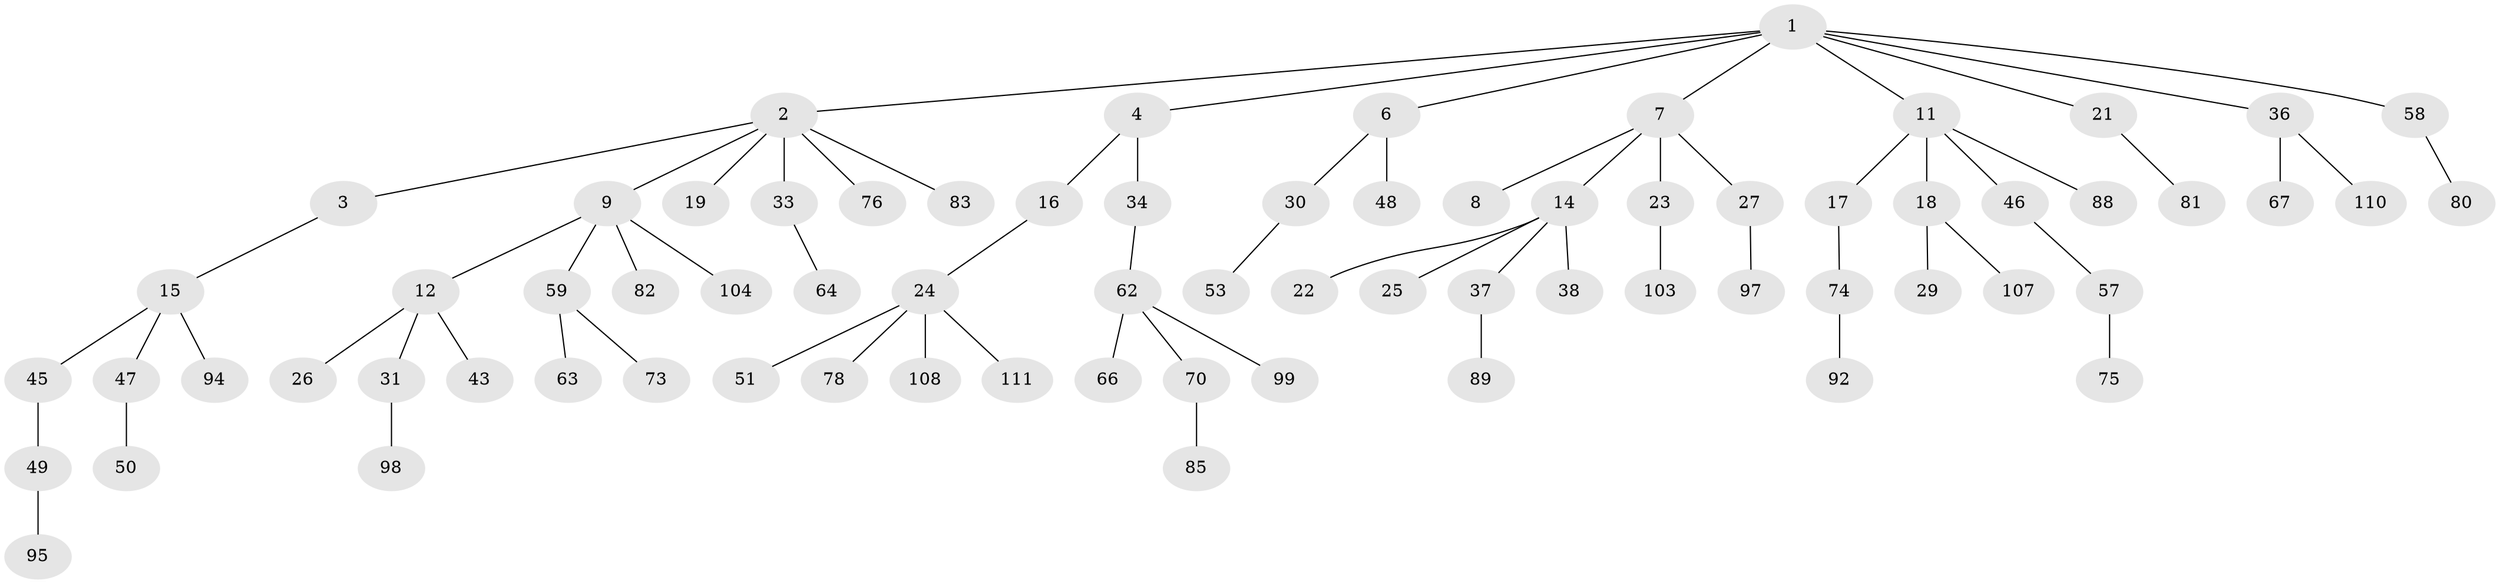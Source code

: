// original degree distribution, {7: 0.009009009009009009, 6: 0.02702702702702703, 2: 0.27927927927927926, 3: 0.15315315315315314, 4: 0.04504504504504504, 5: 0.018018018018018018, 1: 0.46846846846846846}
// Generated by graph-tools (version 1.1) at 2025/42/03/06/25 10:42:05]
// undirected, 73 vertices, 72 edges
graph export_dot {
graph [start="1"]
  node [color=gray90,style=filled];
  1 [super="+10"];
  2 [super="+5"];
  3;
  4 [super="+13"];
  6 [super="+28"];
  7 [super="+20"];
  8 [super="+42"];
  9 [super="+55"];
  11 [super="+93"];
  12 [super="+87"];
  14 [super="+77"];
  15 [super="+101"];
  16;
  17 [super="+40"];
  18 [super="+44"];
  19 [super="+54"];
  21 [super="+72"];
  22 [super="+35"];
  23;
  24 [super="+96"];
  25;
  26 [super="+68"];
  27 [super="+52"];
  29 [super="+32"];
  30 [super="+71"];
  31 [super="+86"];
  33 [super="+56"];
  34;
  36 [super="+41"];
  37;
  38 [super="+39"];
  43;
  45 [super="+69"];
  46 [super="+61"];
  47 [super="+100"];
  48 [super="+91"];
  49 [super="+65"];
  50;
  51;
  53;
  57;
  58 [super="+90"];
  59 [super="+60"];
  62 [super="+84"];
  63;
  64;
  66;
  67;
  70;
  73;
  74;
  75 [super="+79"];
  76;
  78;
  80;
  81;
  82;
  83;
  85 [super="+105"];
  88 [super="+109"];
  89 [super="+106"];
  92 [super="+102"];
  94;
  95;
  97;
  98;
  99;
  103;
  104;
  107;
  108;
  110;
  111;
  1 -- 2;
  1 -- 4;
  1 -- 6;
  1 -- 7;
  1 -- 21;
  1 -- 58;
  1 -- 11;
  1 -- 36;
  2 -- 3;
  2 -- 9;
  2 -- 33;
  2 -- 76;
  2 -- 19;
  2 -- 83;
  3 -- 15;
  4 -- 16;
  4 -- 34;
  6 -- 48;
  6 -- 30;
  7 -- 8;
  7 -- 14;
  7 -- 27;
  7 -- 23;
  9 -- 12;
  9 -- 82;
  9 -- 104;
  9 -- 59;
  11 -- 17;
  11 -- 18;
  11 -- 46;
  11 -- 88;
  12 -- 26;
  12 -- 31;
  12 -- 43;
  14 -- 22;
  14 -- 25;
  14 -- 37;
  14 -- 38;
  15 -- 45;
  15 -- 47;
  15 -- 94;
  16 -- 24;
  17 -- 74;
  18 -- 29;
  18 -- 107;
  21 -- 81;
  23 -- 103;
  24 -- 51;
  24 -- 78;
  24 -- 108;
  24 -- 111;
  27 -- 97;
  30 -- 53;
  31 -- 98;
  33 -- 64;
  34 -- 62;
  36 -- 67;
  36 -- 110;
  37 -- 89;
  45 -- 49;
  46 -- 57;
  47 -- 50;
  49 -- 95;
  57 -- 75;
  58 -- 80;
  59 -- 73;
  59 -- 63;
  62 -- 66;
  62 -- 70;
  62 -- 99;
  70 -- 85;
  74 -- 92;
}
